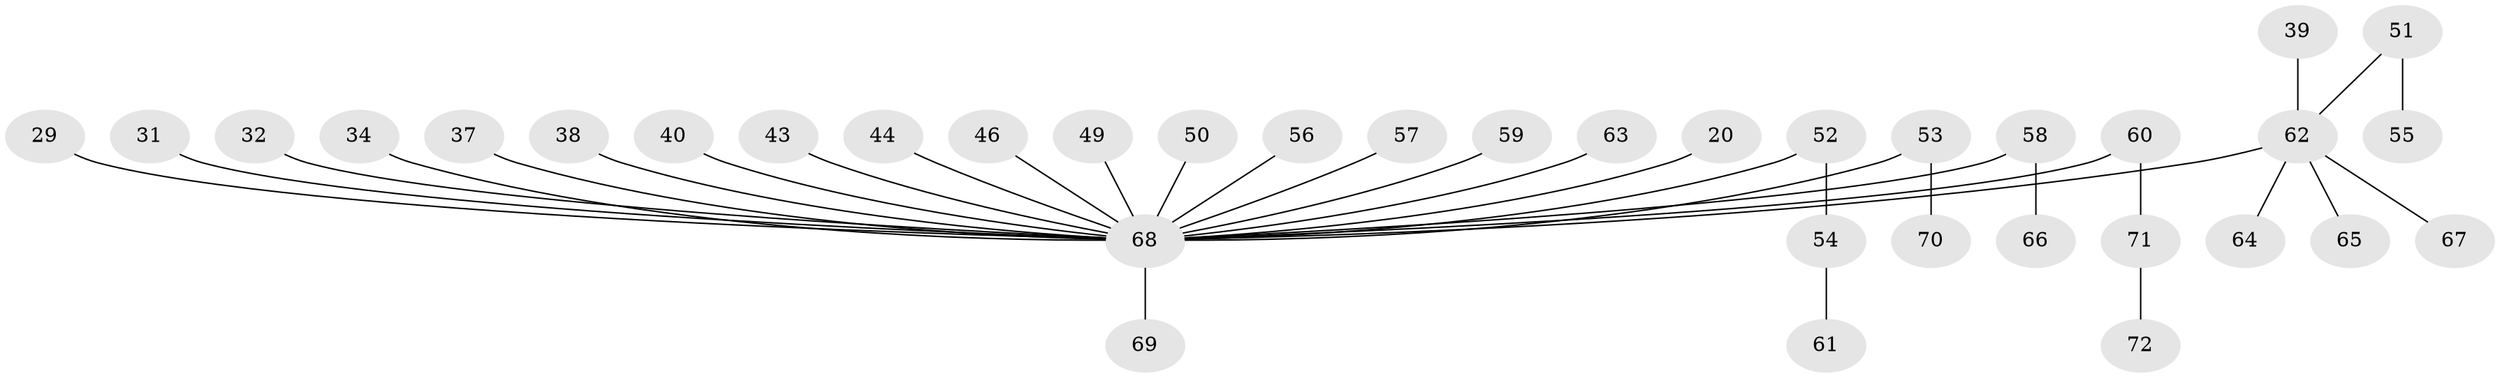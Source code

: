 // original degree distribution, {6: 0.027777777777777776, 10: 0.013888888888888888, 3: 0.1527777777777778, 2: 0.2777777777777778, 1: 0.4861111111111111, 4: 0.041666666666666664}
// Generated by graph-tools (version 1.1) at 2025/53/03/09/25 04:53:37]
// undirected, 36 vertices, 35 edges
graph export_dot {
graph [start="1"]
  node [color=gray90,style=filled];
  20;
  29;
  31;
  32;
  34;
  37;
  38;
  39;
  40;
  43;
  44;
  46;
  49;
  50;
  51;
  52;
  53 [super="+19+45"];
  54;
  55;
  56;
  57;
  58 [super="+48"];
  59;
  60 [super="+30"];
  61;
  62 [super="+42+47+27"];
  63;
  64;
  65;
  66;
  67;
  68 [super="+35+6+22+14+24+15"];
  69;
  70;
  71;
  72;
  20 -- 68;
  29 -- 68;
  31 -- 68;
  32 -- 68;
  34 -- 68;
  37 -- 68;
  38 -- 68;
  39 -- 62;
  40 -- 68;
  43 -- 68;
  44 -- 68;
  46 -- 68;
  49 -- 68;
  50 -- 68;
  51 -- 55;
  51 -- 62;
  52 -- 54;
  52 -- 68;
  53 -- 70;
  53 -- 68;
  54 -- 61;
  56 -- 68;
  57 -- 68;
  58 -- 68;
  58 -- 66;
  59 -- 68;
  60 -- 71;
  60 -- 68;
  62 -- 64;
  62 -- 65;
  62 -- 67;
  62 -- 68;
  63 -- 68;
  68 -- 69;
  71 -- 72;
}
